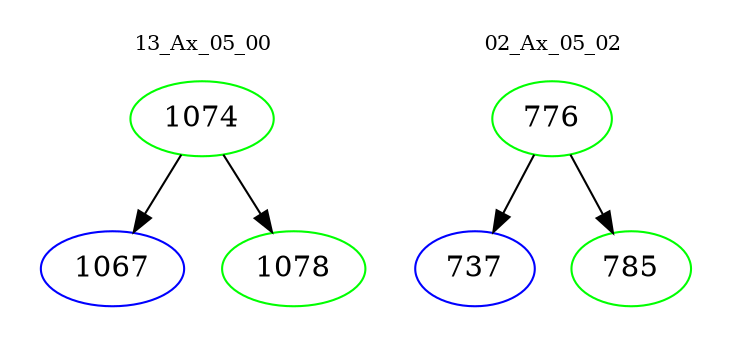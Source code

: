 digraph{
subgraph cluster_0 {
color = white
label = "13_Ax_05_00";
fontsize=10;
T0_1074 [label="1074", color="green"]
T0_1074 -> T0_1067 [color="black"]
T0_1067 [label="1067", color="blue"]
T0_1074 -> T0_1078 [color="black"]
T0_1078 [label="1078", color="green"]
}
subgraph cluster_1 {
color = white
label = "02_Ax_05_02";
fontsize=10;
T1_776 [label="776", color="green"]
T1_776 -> T1_737 [color="black"]
T1_737 [label="737", color="blue"]
T1_776 -> T1_785 [color="black"]
T1_785 [label="785", color="green"]
}
}
